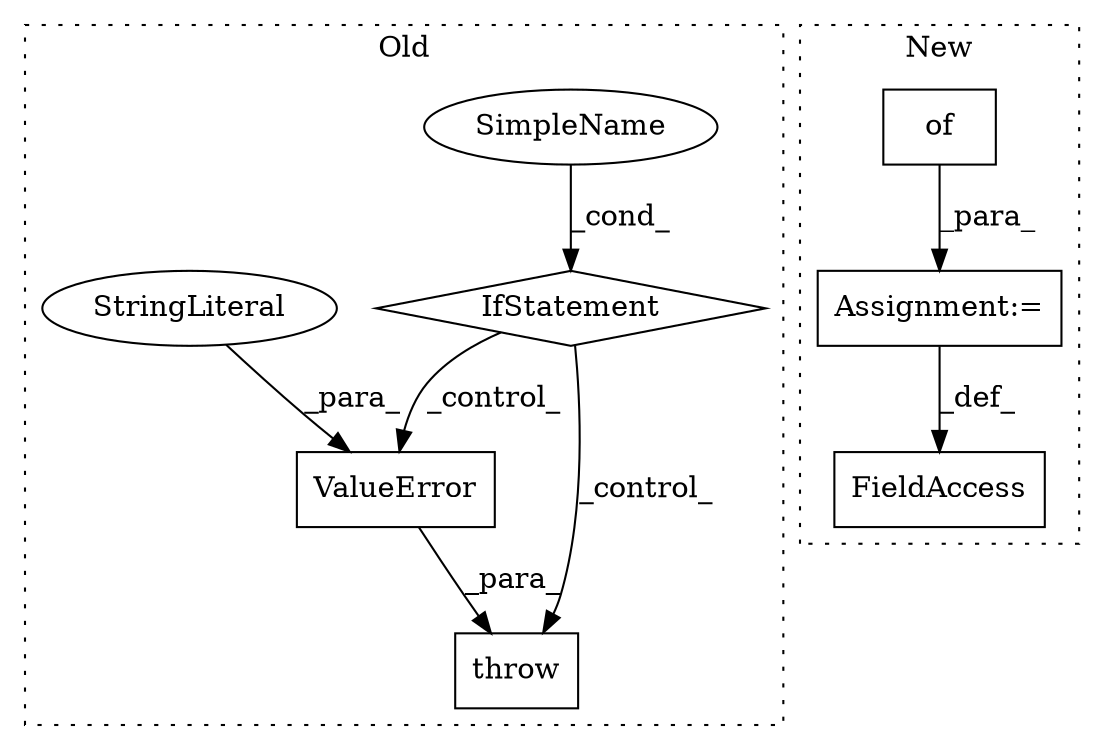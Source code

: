 digraph G {
subgraph cluster0 {
1 [label="ValueError" a="32" s="425,499" l="11,1" shape="box"];
3 [label="IfStatement" a="25" s="319,409" l="4,2" shape="diamond"];
4 [label="SimpleName" a="42" s="" l="" shape="ellipse"];
5 [label="StringLiteral" a="45" s="436" l="63" shape="ellipse"];
6 [label="throw" a="53" s="419" l="6" shape="box"];
label = "Old";
style="dotted";
}
subgraph cluster1 {
2 [label="of" a="32" s="813" l="4" shape="box"];
7 [label="FieldAccess" a="22" s="782" l="26" shape="box"];
8 [label="Assignment:=" a="7" s="808" l="1" shape="box"];
label = "New";
style="dotted";
}
1 -> 6 [label="_para_"];
2 -> 8 [label="_para_"];
3 -> 1 [label="_control_"];
3 -> 6 [label="_control_"];
4 -> 3 [label="_cond_"];
5 -> 1 [label="_para_"];
8 -> 7 [label="_def_"];
}